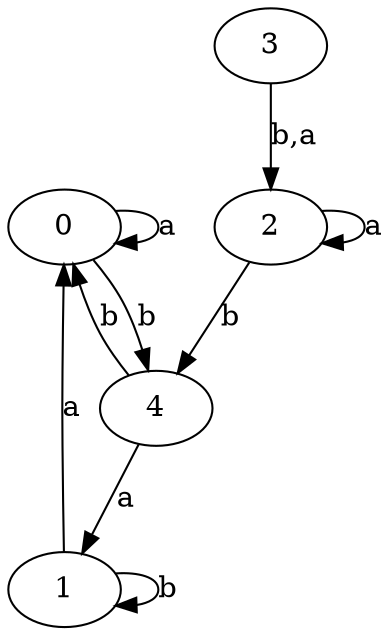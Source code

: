 digraph {
 ranksep=0.5;
 d2tdocpreamble = "\usetikzlibrary{automata}";
 d2tfigpreamble = "\tikzstyle{every state}= [ draw=blue!50,very thick,fill=blue!20]  \tikzstyle{auto}= [fill=white]";
 node [style="state"];
 edge [lblstyle="auto",topath="bend right", len=4  ]
  "0" [label="0",];
  "1" [label="1",];
  "2" [label="2",style = "state, initial, accepting"];
  "3" [label="3",];
  "4" [label="4",];
  "0" -> "0" [label="a",topath="loop above"];
  "0" -> "4" [label="b"];
  "1" -> "0" [label="a"];
  "1" -> "1" [label="b",topath="loop above"];
  "2" -> "2" [label="a",topath="loop above"];
  "2" -> "4" [label="b"];
  "3" -> "2" [label="b,a"];
  "4" -> "0" [label="b"];
  "4" -> "1" [label="a"];
}